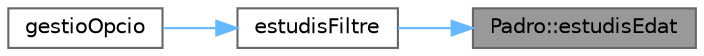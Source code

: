 digraph "Padro::estudisEdat"
{
 // LATEX_PDF_SIZE
  bgcolor="transparent";
  edge [fontname=Helvetica,fontsize=10,labelfontname=Helvetica,labelfontsize=10];
  node [fontname=Helvetica,fontsize=10,shape=box,height=0.2,width=0.4];
  rankdir="RL";
  Node1 [id="Node000001",label="Padro::estudisEdat",height=0.2,width=0.4,color="gray40", fillcolor="grey60", style="filled", fontcolor="black",tooltip="Obtiene los estudios de los habitantes en un año, distrito, edad y nacionalidad específicos."];
  Node1 -> Node2 [id="edge3_Node000001_Node000002",dir="back",color="steelblue1",style="solid",tooltip=" "];
  Node2 [id="Node000002",label="estudisFiltre",height=0.2,width=0.4,color="grey40", fillcolor="white", style="filled",URL="$main_8cpp.html#a1c3d6c8fc2337b733ae2cd3fc0a4ed11",tooltip="Muestra los estudios correspondientes a un año, distrito, edad y nacionalidad específicos."];
  Node2 -> Node3 [id="edge4_Node000002_Node000003",dir="back",color="steelblue1",style="solid",tooltip=" "];
  Node3 [id="Node000003",label="gestioOpcio",height=0.2,width=0.4,color="grey40", fillcolor="white", style="filled",URL="$main_8cpp.html#a5289933794b2beb79f44578f8d07af19",tooltip="Gestiona las opciones seleccionadas por el usuario."];
}
